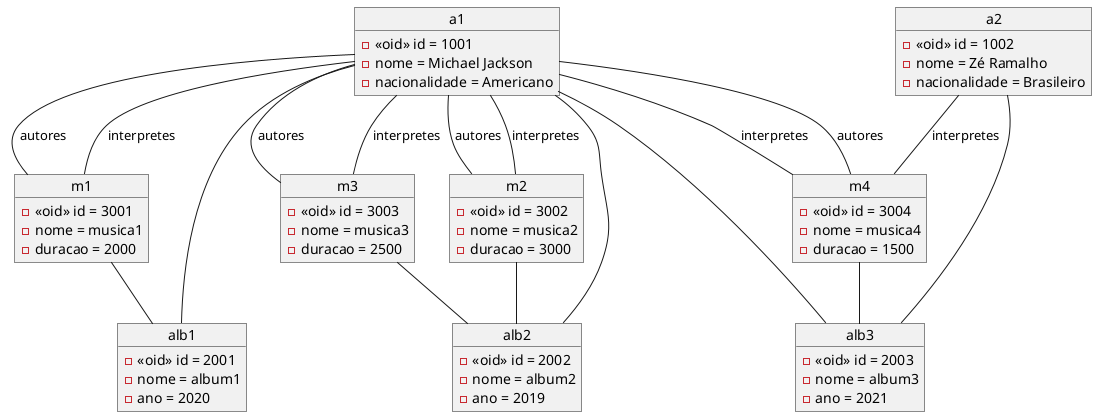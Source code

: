@startuml
'https://plantuml.com/object-diagram

object a1 {
	- <<oid>> id = 1001
	- nome = Michael Jackson
	- nacionalidade = Americano
}

object a2 {
	- <<oid>> id = 1002
	- nome = Zé Ramalho
	- nacionalidade = Brasileiro
}

object alb1 {
	- <<oid>> id = 2001
	- nome = album1
	- ano = 2020
}

object alb2 {
	- <<oid>> id = 2002
	- nome = album2
	- ano = 2019
}

object alb3 {
	- <<oid>> id = 2003
	- nome = album3
	- ano = 2021
}

object m1 {
	- <<oid>> id = 3001
	- nome = musica1
    - duracao = 2000
}

object m2 {
	- <<oid>> id = 3002
	- nome = musica2
    - duracao = 3000
}

object m3 {
	- <<oid>> id = 3003
	- nome = musica3
    - duracao = 2500
}

object m4 {
	- <<oid>> id = 3004
	- nome = musica4
    - duracao = 1500
}

a1 -- alb1
a1 -- alb2
a1 -- alb3
a2 -- alb3
m1 -- alb1
m2 -- alb2
m3 -- alb2
m4 -- alb3
a1 -- m3 : autores
a1 -- m4 : autores
a1 -- m2 : autores
a1 -- m1 : autores
a1 -- m3 : interpretes
a1 -- m4 : interpretes
a1 -- m2 : interpretes
a1 -- m1 : interpretes
a2 -- m4 : interpretes

@enduml
